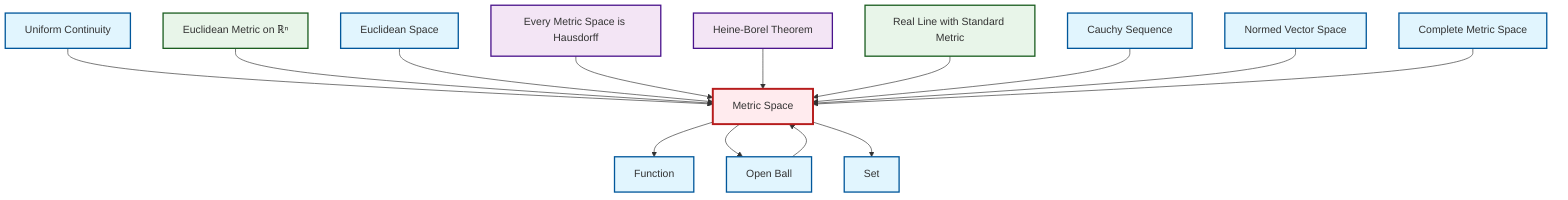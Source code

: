 graph TD
    classDef definition fill:#e1f5fe,stroke:#01579b,stroke-width:2px
    classDef theorem fill:#f3e5f5,stroke:#4a148c,stroke-width:2px
    classDef axiom fill:#fff3e0,stroke:#e65100,stroke-width:2px
    classDef example fill:#e8f5e9,stroke:#1b5e20,stroke-width:2px
    classDef current fill:#ffebee,stroke:#b71c1c,stroke-width:3px
    def-euclidean-space["Euclidean Space"]:::definition
    def-cauchy-sequence["Cauchy Sequence"]:::definition
    def-metric-space["Metric Space"]:::definition
    def-complete-metric-space["Complete Metric Space"]:::definition
    def-uniform-continuity["Uniform Continuity"]:::definition
    ex-euclidean-metric["Euclidean Metric on ℝⁿ"]:::example
    ex-real-line-metric["Real Line with Standard Metric"]:::example
    def-set["Set"]:::definition
    thm-heine-borel["Heine-Borel Theorem"]:::theorem
    def-function["Function"]:::definition
    def-open-ball["Open Ball"]:::definition
    thm-metric-hausdorff["Every Metric Space is Hausdorff"]:::theorem
    def-normed-vector-space["Normed Vector Space"]:::definition
    def-metric-space --> def-function
    def-uniform-continuity --> def-metric-space
    ex-euclidean-metric --> def-metric-space
    def-metric-space --> def-open-ball
    def-euclidean-space --> def-metric-space
    thm-metric-hausdorff --> def-metric-space
    thm-heine-borel --> def-metric-space
    def-open-ball --> def-metric-space
    def-metric-space --> def-set
    ex-real-line-metric --> def-metric-space
    def-cauchy-sequence --> def-metric-space
    def-normed-vector-space --> def-metric-space
    def-complete-metric-space --> def-metric-space
    class def-metric-space current